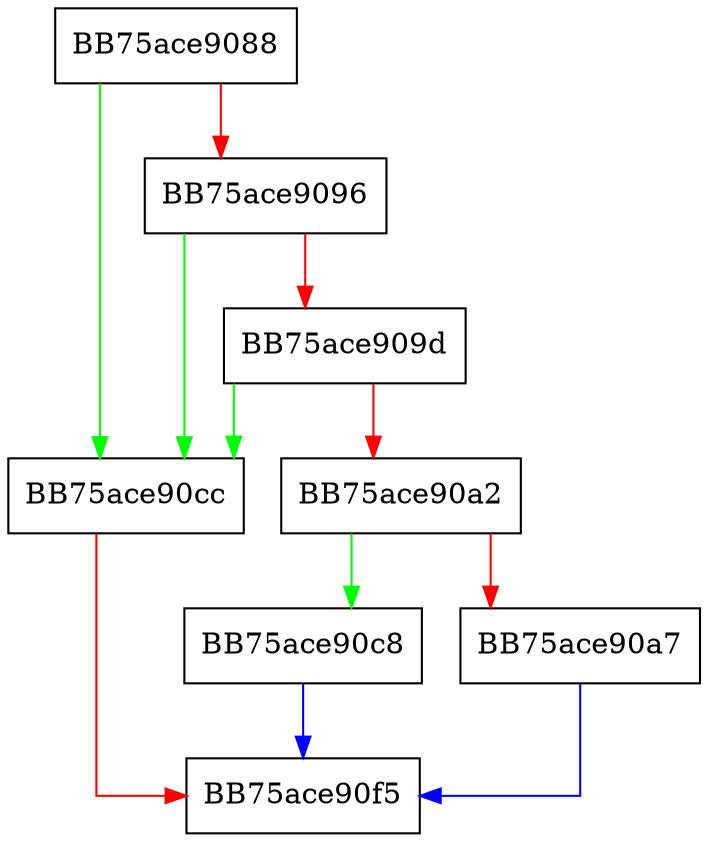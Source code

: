 digraph _validate_decode_params {
  node [shape="box"];
  graph [splines=ortho];
  BB75ace9088 -> BB75ace90cc [color="green"];
  BB75ace9088 -> BB75ace9096 [color="red"];
  BB75ace9096 -> BB75ace90cc [color="green"];
  BB75ace9096 -> BB75ace909d [color="red"];
  BB75ace909d -> BB75ace90cc [color="green"];
  BB75ace909d -> BB75ace90a2 [color="red"];
  BB75ace90a2 -> BB75ace90c8 [color="green"];
  BB75ace90a2 -> BB75ace90a7 [color="red"];
  BB75ace90a7 -> BB75ace90f5 [color="blue"];
  BB75ace90c8 -> BB75ace90f5 [color="blue"];
  BB75ace90cc -> BB75ace90f5 [color="red"];
}